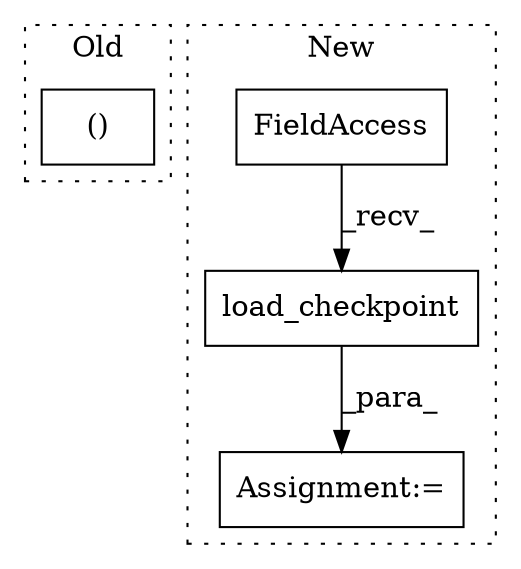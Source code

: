 digraph G {
subgraph cluster0 {
1 [label="()" a="106" s="2608" l="29" shape="box"];
label = "Old";
style="dotted";
}
subgraph cluster1 {
2 [label="load_checkpoint" a="32" s="1213,1255" l="16,1" shape="box"];
3 [label="Assignment:=" a="7" s="1519" l="12" shape="box"];
4 [label="FieldAccess" a="22" s="1196" l="16" shape="box"];
label = "New";
style="dotted";
}
2 -> 3 [label="_para_"];
4 -> 2 [label="_recv_"];
}